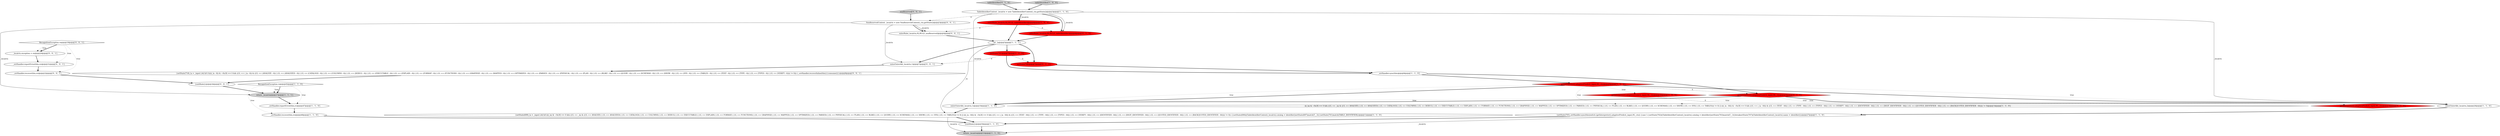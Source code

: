 digraph {
14 [style = filled, label = "getInterpreter().adaptivePredict(_input,95,_ctx)@@@9@@@['1', '0', '0']", fillcolor = red, shape = diamond image = "AAA1AAABBB1BBB"];
3 [style = filled, label = "{setState(705)_errHandler.sync(this)switch (getInterpreter().adaptivePredict(_input,95,_ctx)) {case 1:{setState(702)((TableIdentifierContext)_localctx).catalog = identifier()setState(703)match(T__3)}breaksetState(707)((TableIdentifierContext)_localctx).name = identifier()}@@@27@@@['1', '1', '0']", fillcolor = white, shape = ellipse image = "AAA0AAABBB1BBB"];
33 [style = filled, label = "{exitRule()}@@@24@@@['0', '0', '1']", fillcolor = white, shape = ellipse image = "AAA0AAABBB3BBB"];
21 [style = filled, label = "tableIdentifier['0', '1', '0']", fillcolor = lightgray, shape = diamond image = "AAA0AAABBB2BBB"];
18 [style = filled, label = "getInterpreter().adaptivePredict(_input,94,_ctx)@@@30@@@['1', '0', '0']", fillcolor = red, shape = diamond image = "AAA1AAABBB1BBB"];
9 [style = filled, label = "tableIdentifier['1', '0', '0']", fillcolor = lightgray, shape = diamond image = "AAA0AAABBB1BBB"];
26 [style = filled, label = "enterRule(_localctx,92,RULE_nonReserved)@@@4@@@['0', '0', '1']", fillcolor = white, shape = ellipse image = "AAA0AAABBB3BBB"];
20 [style = filled, label = "enterRule(_localctx,84,RULE_tableIdentifier)@@@4@@@['0', '1', '0']", fillcolor = red, shape = ellipse image = "AAA1AAABBB2BBB"];
31 [style = filled, label = "_errHandler.reportError(this,re)@@@21@@@['0', '0', '1']", fillcolor = white, shape = ellipse image = "AAA0AAABBB3BBB"];
8 [style = filled, label = "RecognitionException re@@@45@@@['1', '1', '0']", fillcolor = white, shape = diamond image = "AAA0AAABBB1BBB"];
6 [style = filled, label = "_errHandler.recover(this,re)@@@48@@@['1', '1', '0']", fillcolor = white, shape = ellipse image = "AAA0AAABBB1BBB"];
16 [style = filled, label = "{setState(699)_la = _input.LA(1)if ((((_la) & ~0x3f) == 0 && ((1L << _la) & ((1L << ANALYZE) | (1L << ANALYZED) | (1L << CATALOGS) | (1L << COLUMNS) | (1L << DEBUG) | (1L << EXECUTABLE) | (1L << EXPLAIN) | (1L << FORMAT) | (1L << FUNCTIONS) | (1L << GRAPHVIZ) | (1L << MAPPED) | (1L << OPTIMIZED) | (1L << PARSED) | (1L << PHYSICAL) | (1L << PLAN) | (1L << RLIKE) | (1L << QUERY) | (1L << SCHEMAS) | (1L << SHOW) | (1L << SYS) | (1L << TABLES))) != 0) || ((((_la - 64)) & ~0x3f) == 0 && ((1L << (_la - 64)) & ((1L << (TEXT - 64)) | (1L << (TYPE - 64)) | (1L << (TYPES - 64)) | (1L << (VERIFY - 64)) | (1L << (IDENTIFIER - 64)) | (1L << (DIGIT_IDENTIFIER - 64)) | (1L << (QUOTED_IDENTIFIER - 64)) | (1L << (BACKQUOTED_IDENTIFIER - 64)))) != 0)) {{setState(696)((TableIdentifierContext)_localctx).catalog = identifier()setState(697)match(T__3)}}setState(701)match(TABLE_IDENTIFIER)}@@@11@@@['1', '1', '0']", fillcolor = white, shape = ellipse image = "AAA0AAABBB1BBB"];
27 [style = filled, label = "NonReservedContext _localctx = new NonReservedContext(_ctx,getState())@@@3@@@['0', '0', '1']", fillcolor = white, shape = ellipse image = "AAA0AAABBB3BBB"];
15 [style = filled, label = "_errHandler.reportError(this,re)@@@47@@@['1', '1', '0']", fillcolor = white, shape = ellipse image = "AAA0AAABBB1BBB"];
5 [style = filled, label = "enterRule(_localctx,82,RULE_tableIdentifier)@@@4@@@['1', '0', '0']", fillcolor = red, shape = ellipse image = "AAA1AAABBB1BBB"];
30 [style = filled, label = "RecognitionException re@@@19@@@['0', '0', '1']", fillcolor = white, shape = diamond image = "AAA0AAABBB3BBB"];
22 [style = filled, label = "getInterpreter().adaptivePredict(_input,96,_ctx)@@@9@@@['0', '1', '0']", fillcolor = red, shape = diamond image = "AAA1AAABBB2BBB"];
1 [style = filled, label = "_errHandler.sync(this)@@@8@@@['1', '1', '0']", fillcolor = white, shape = ellipse image = "AAA0AAABBB1BBB"];
4 [style = filled, label = "{exitRule()}@@@50@@@['1', '1', '0']", fillcolor = white, shape = ellipse image = "AAA0AAABBB1BBB"];
28 [style = filled, label = "enterOuterAlt(_localctx,1)@@@7@@@['0', '0', '1']", fillcolor = white, shape = ellipse image = "AAA0AAABBB3BBB"];
19 [style = filled, label = "getInterpreter().adaptivePredict(_input,95,_ctx)@@@30@@@['0', '1', '0']", fillcolor = red, shape = diamond image = "AAA1AAABBB2BBB"];
24 [style = filled, label = "{setState(718)_la = _input.LA(1)if (!(((((_la - 6)) & ~0x3f) == 0 && ((1L << (_la - 6)) & ((1L << (ANALYZE - 6)) | (1L << (ANALYZED - 6)) | (1L << (CATALOGS - 6)) | (1L << (COLUMNS - 6)) | (1L << (DEBUG - 6)) | (1L << (EXECUTABLE - 6)) | (1L << (EXPLAIN - 6)) | (1L << (FORMAT - 6)) | (1L << (FUNCTIONS - 6)) | (1L << (GRAPHVIZ - 6)) | (1L << (MAPPED - 6)) | (1L << (OPTIMIZED - 6)) | (1L << (PARSED - 6)) | (1L << (PHYSICAL - 6)) | (1L << (PLAN - 6)) | (1L << (RLIKE - 6)) | (1L << (QUERY - 6)) | (1L << (SCHEMAS - 6)) | (1L << (SHOW - 6)) | (1L << (SYS - 6)) | (1L << (TABLES - 6)) | (1L << (TEXT - 6)) | (1L << (TYPE - 6)) | (1L << (TYPES - 6)) | (1L << (VERIFY - 6)))) != 0))) {_errHandler.recoverInline(this)}{consume()}}@@@8@@@['0', '0', '1']", fillcolor = white, shape = ellipse image = "AAA0AAABBB3BBB"];
23 [style = filled, label = "setState(708)@@@7@@@['0', '1', '0']", fillcolor = red, shape = ellipse image = "AAA1AAABBB2BBB"];
25 [style = filled, label = "_errHandler.recover(this,re)@@@22@@@['0', '0', '1']", fillcolor = white, shape = ellipse image = "AAA0AAABBB3BBB"];
0 [style = filled, label = "int _la@@@5@@@['1', '1', '1']", fillcolor = white, shape = ellipse image = "AAA0AAABBB1BBB"];
17 [style = filled, label = "return _localctx@@@27@@@['1', '1', '1']", fillcolor = lightgray, shape = ellipse image = "AAA0AAABBB1BBB"];
32 [style = filled, label = "nonReserved['0', '0', '1']", fillcolor = lightgray, shape = diamond image = "AAA0AAABBB3BBB"];
10 [style = filled, label = "enterOuterAlt(_localctx,1)@@@10@@@['1', '1', '0']", fillcolor = white, shape = ellipse image = "AAA0AAABBB1BBB"];
29 [style = filled, label = "_localctx.exception = re@@@20@@@['0', '0', '1']", fillcolor = white, shape = ellipse image = "AAA0AAABBB3BBB"];
7 [style = filled, label = "TableIdentifierContext _localctx = new TableIdentifierContext(_ctx,getState())@@@3@@@['1', '1', '0']", fillcolor = white, shape = ellipse image = "AAA0AAABBB1BBB"];
12 [style = filled, label = "setState(701)@@@7@@@['1', '0', '0']", fillcolor = red, shape = ellipse image = "AAA1AAABBB1BBB"];
13 [style = filled, label = "return _localctx@@@53@@@['1', '1', '0']", fillcolor = lightgray, shape = ellipse image = "AAA0AAABBB1BBB"];
11 [style = filled, label = "(((_la) & ~0x3f) == 0 && ((1L << _la) & ((1L << ANALYZE) | (1L << ANALYZED) | (1L << CATALOGS) | (1L << COLUMNS) | (1L << DEBUG) | (1L << EXECUTABLE) | (1L << EXPLAIN) | (1L << FORMAT) | (1L << FUNCTIONS) | (1L << GRAPHVIZ) | (1L << MAPPED) | (1L << OPTIMIZED) | (1L << PARSED) | (1L << PHYSICAL) | (1L << PLAN) | (1L << RLIKE) | (1L << QUERY) | (1L << SCHEMAS) | (1L << SHOW) | (1L << SYS) | (1L << TABLES))) != 0) || ((((_la - 64)) & ~0x3f) == 0 && ((1L << (_la - 64)) & ((1L << (TEXT - 64)) | (1L << (TYPE - 64)) | (1L << (TYPES - 64)) | (1L << (VERIFY - 64)) | (1L << (IDENTIFIER - 64)) | (1L << (DIGIT_IDENTIFIER - 64)) | (1L << (QUOTED_IDENTIFIER - 64)) | (1L << (BACKQUOTED_IDENTIFIER - 64)))) != 0)@@@14@@@['1', '1', '0']", fillcolor = white, shape = diamond image = "AAA0AAABBB1BBB"];
2 [style = filled, label = "enterOuterAlt(_localctx,2)@@@26@@@['1', '1', '0']", fillcolor = white, shape = ellipse image = "AAA0AAABBB1BBB"];
14->2 [style = dotted, label="true"];
22->10 [style = dotted, label="true"];
31->25 [style = bold, label=""];
22->19 [style = dotted, label="true"];
22->2 [style = bold, label=""];
12->23 [style = dashed, label="0"];
0->16 [style = solid, label="_la"];
25->33 [style = bold, label=""];
5->26 [style = dashed, label="0"];
0->12 [style = bold, label=""];
2->3 [style = bold, label=""];
4->13 [style = bold, label=""];
20->0 [style = bold, label=""];
29->31 [style = bold, label=""];
8->17 [style = dotted, label="true"];
14->10 [style = bold, label=""];
27->17 [style = solid, label="_localctx"];
8->15 [style = dotted, label="true"];
32->27 [style = bold, label=""];
22->11 [style = dotted, label="true"];
27->26 [style = solid, label="_localctx"];
15->6 [style = bold, label=""];
14->22 [style = dashed, label="0"];
7->20 [style = bold, label=""];
18->19 [style = dashed, label="0"];
7->2 [style = solid, label="_localctx"];
27->28 [style = solid, label="_localctx"];
12->1 [style = bold, label=""];
9->7 [style = bold, label=""];
3->4 [style = bold, label=""];
30->29 [style = bold, label=""];
14->10 [style = dotted, label="true"];
5->20 [style = dashed, label="0"];
22->2 [style = dotted, label="true"];
1->22 [style = bold, label=""];
7->27 [style = dashed, label="0"];
8->17 [style = bold, label=""];
24->33 [style = bold, label=""];
6->4 [style = bold, label=""];
30->29 [style = dotted, label="true"];
26->0 [style = bold, label=""];
7->5 [style = bold, label=""];
30->31 [style = dotted, label="true"];
0->23 [style = bold, label=""];
8->6 [style = dotted, label="true"];
10->16 [style = bold, label=""];
5->0 [style = bold, label=""];
30->25 [style = dotted, label="true"];
12->28 [style = dashed, label="0"];
17->15 [style = bold, label=""];
22->10 [style = bold, label=""];
23->1 [style = bold, label=""];
28->24 [style = bold, label=""];
21->7 [style = bold, label=""];
14->11 [style = dotted, label="true"];
7->10 [style = solid, label="_localctx"];
1->14 [style = bold, label=""];
14->2 [style = bold, label=""];
3->13 [style = solid, label="_localctx"];
16->4 [style = bold, label=""];
16->13 [style = solid, label="_localctx"];
7->5 [style = solid, label="_localctx"];
14->18 [style = dotted, label="true"];
0->28 [style = bold, label=""];
33->17 [style = bold, label=""];
27->26 [style = bold, label=""];
7->20 [style = solid, label="_localctx"];
}

